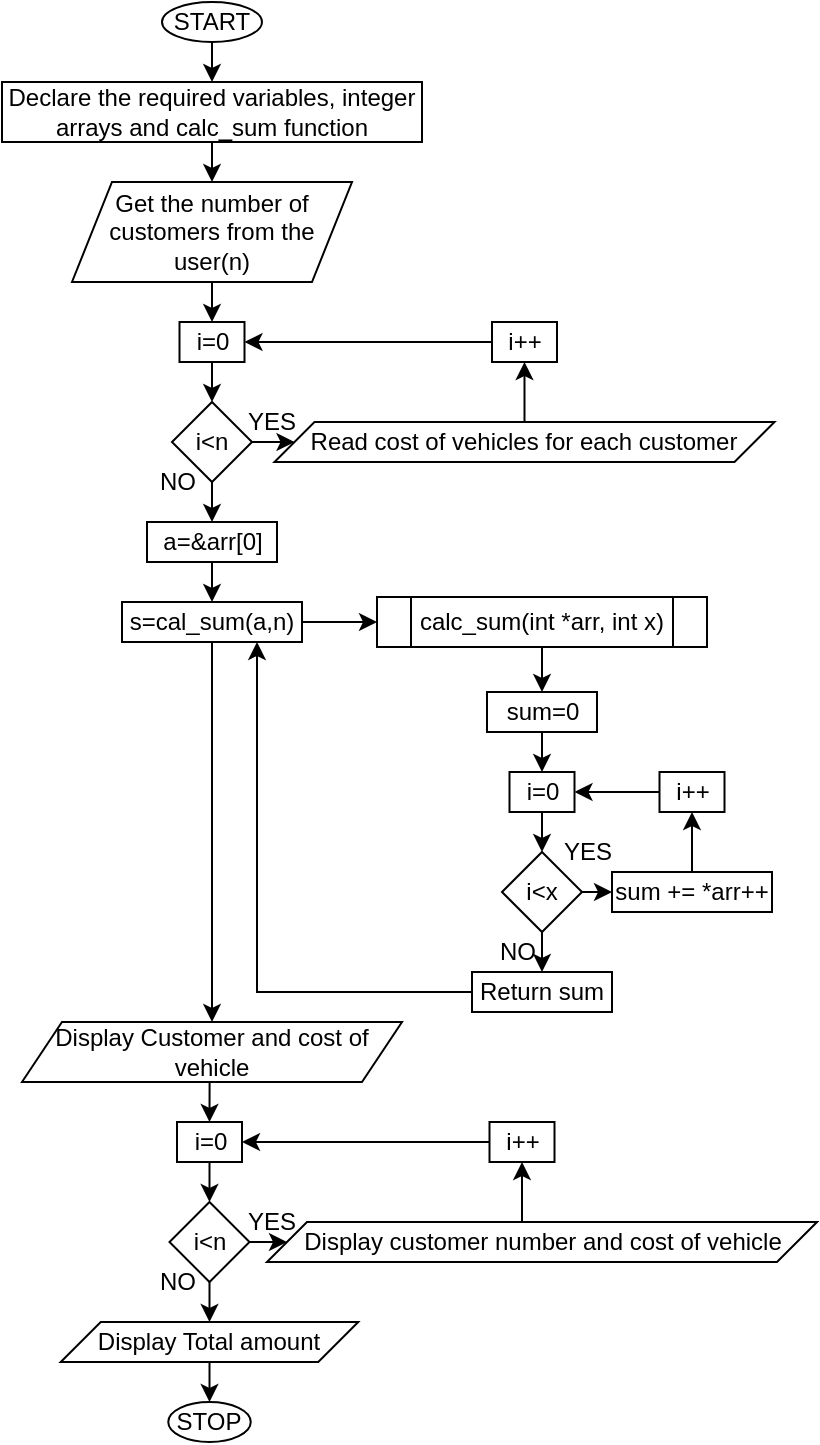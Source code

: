 <mxfile version="15.4.0" type="device"><diagram id="mGnMG-8pYsbZkRZTD54H" name="Page-1"><mxGraphModel dx="1038" dy="599" grid="1" gridSize="10" guides="1" tooltips="1" connect="1" arrows="1" fold="1" page="1" pageScale="1" pageWidth="850" pageHeight="1100" math="0" shadow="0"><root><mxCell id="0"/><mxCell id="1" parent="0"/><mxCell id="8LuUSsLpAGfLAY81BbbV-3" style="edgeStyle=orthogonalEdgeStyle;rounded=0;orthogonalLoop=1;jettySize=auto;html=1;exitX=0.5;exitY=1;exitDx=0;exitDy=0;entryX=0.5;entryY=0;entryDx=0;entryDy=0;" parent="1" source="8LuUSsLpAGfLAY81BbbV-1" target="8LuUSsLpAGfLAY81BbbV-2" edge="1"><mxGeometry relative="1" as="geometry"/></mxCell><mxCell id="8LuUSsLpAGfLAY81BbbV-1" value="START" style="ellipse;whiteSpace=wrap;html=1;" parent="1" vertex="1"><mxGeometry x="175" y="150" width="50" height="20" as="geometry"/></mxCell><mxCell id="8LuUSsLpAGfLAY81BbbV-5" style="edgeStyle=orthogonalEdgeStyle;rounded=0;orthogonalLoop=1;jettySize=auto;html=1;exitX=0.5;exitY=1;exitDx=0;exitDy=0;entryX=0.5;entryY=0;entryDx=0;entryDy=0;" parent="1" source="8LuUSsLpAGfLAY81BbbV-2" target="8LuUSsLpAGfLAY81BbbV-4" edge="1"><mxGeometry relative="1" as="geometry"/></mxCell><mxCell id="8LuUSsLpAGfLAY81BbbV-2" value="&lt;span lang=&quot;EN&quot;&gt;&lt;font style=&quot;font-size: 12px&quot;&gt;Declare the required variables, integer arrays and calc_sum function&lt;/font&gt;&lt;/span&gt;" style="rounded=0;whiteSpace=wrap;html=1;" parent="1" vertex="1"><mxGeometry x="95" y="190" width="210" height="30" as="geometry"/></mxCell><mxCell id="8LuUSsLpAGfLAY81BbbV-31" style="edgeStyle=orthogonalEdgeStyle;rounded=0;orthogonalLoop=1;jettySize=auto;html=1;exitX=0.5;exitY=1;exitDx=0;exitDy=0;entryX=0.5;entryY=0;entryDx=0;entryDy=0;" parent="1" source="8LuUSsLpAGfLAY81BbbV-4" target="8LuUSsLpAGfLAY81BbbV-22" edge="1"><mxGeometry relative="1" as="geometry"/></mxCell><mxCell id="8LuUSsLpAGfLAY81BbbV-4" value="&lt;span lang=&quot;EN&quot;&gt;&lt;font style=&quot;font-size: 12px&quot;&gt;Get the number of customers from the user(n)&lt;/font&gt;&lt;/span&gt;" style="shape=parallelogram;perimeter=parallelogramPerimeter;whiteSpace=wrap;html=1;fixedSize=1;" parent="1" vertex="1"><mxGeometry x="130" y="240" width="140" height="50" as="geometry"/></mxCell><mxCell id="8LuUSsLpAGfLAY81BbbV-9" style="edgeStyle=orthogonalEdgeStyle;rounded=0;orthogonalLoop=1;jettySize=auto;html=1;exitX=0.5;exitY=1;exitDx=0;exitDy=0;entryX=0.5;entryY=0;entryDx=0;entryDy=0;" parent="1" source="8LuUSsLpAGfLAY81BbbV-6" target="8LuUSsLpAGfLAY81BbbV-8" edge="1"><mxGeometry relative="1" as="geometry"/></mxCell><mxCell id="8LuUSsLpAGfLAY81BbbV-6" value="&lt;font style=&quot;font-size: 12px&quot;&gt;calc_sum(int *arr, int x)&lt;/font&gt;" style="shape=process;whiteSpace=wrap;html=1;backgroundOutline=1;" parent="1" vertex="1"><mxGeometry x="282.5" y="447.5" width="165" height="25" as="geometry"/></mxCell><mxCell id="8LuUSsLpAGfLAY81BbbV-11" style="edgeStyle=orthogonalEdgeStyle;rounded=0;orthogonalLoop=1;jettySize=auto;html=1;exitX=0.5;exitY=1;exitDx=0;exitDy=0;entryX=0.5;entryY=0;entryDx=0;entryDy=0;" parent="1" source="8LuUSsLpAGfLAY81BbbV-8" target="8LuUSsLpAGfLAY81BbbV-10" edge="1"><mxGeometry relative="1" as="geometry"/></mxCell><mxCell id="8LuUSsLpAGfLAY81BbbV-8" value="sum=0" style="rounded=0;whiteSpace=wrap;html=1;" parent="1" vertex="1"><mxGeometry x="337.5" y="495" width="55" height="20" as="geometry"/></mxCell><mxCell id="8LuUSsLpAGfLAY81BbbV-13" style="edgeStyle=orthogonalEdgeStyle;rounded=0;orthogonalLoop=1;jettySize=auto;html=1;exitX=0.5;exitY=1;exitDx=0;exitDy=0;entryX=0.5;entryY=0;entryDx=0;entryDy=0;" parent="1" source="8LuUSsLpAGfLAY81BbbV-10" target="8LuUSsLpAGfLAY81BbbV-12" edge="1"><mxGeometry relative="1" as="geometry"/></mxCell><mxCell id="8LuUSsLpAGfLAY81BbbV-10" value="i=0" style="rounded=0;whiteSpace=wrap;html=1;" parent="1" vertex="1"><mxGeometry x="348.75" y="535" width="32.5" height="20" as="geometry"/></mxCell><mxCell id="8LuUSsLpAGfLAY81BbbV-15" style="edgeStyle=orthogonalEdgeStyle;rounded=0;orthogonalLoop=1;jettySize=auto;html=1;exitX=1;exitY=0.5;exitDx=0;exitDy=0;entryX=0;entryY=0.5;entryDx=0;entryDy=0;" parent="1" source="8LuUSsLpAGfLAY81BbbV-12" target="8LuUSsLpAGfLAY81BbbV-14" edge="1"><mxGeometry relative="1" as="geometry"/></mxCell><mxCell id="8LuUSsLpAGfLAY81BbbV-20" style="edgeStyle=orthogonalEdgeStyle;rounded=0;orthogonalLoop=1;jettySize=auto;html=1;exitX=0.5;exitY=1;exitDx=0;exitDy=0;entryX=0.5;entryY=0;entryDx=0;entryDy=0;" parent="1" source="8LuUSsLpAGfLAY81BbbV-12" edge="1"><mxGeometry relative="1" as="geometry"><mxPoint x="365" y="635" as="targetPoint"/></mxGeometry></mxCell><mxCell id="8LuUSsLpAGfLAY81BbbV-12" value="i&amp;lt;x" style="rhombus;whiteSpace=wrap;html=1;" parent="1" vertex="1"><mxGeometry x="345" y="575" width="40" height="40" as="geometry"/></mxCell><mxCell id="8LuUSsLpAGfLAY81BbbV-18" style="edgeStyle=orthogonalEdgeStyle;rounded=0;orthogonalLoop=1;jettySize=auto;html=1;exitX=0.5;exitY=0;exitDx=0;exitDy=0;entryX=0.5;entryY=1;entryDx=0;entryDy=0;" parent="1" source="8LuUSsLpAGfLAY81BbbV-14" target="8LuUSsLpAGfLAY81BbbV-16" edge="1"><mxGeometry relative="1" as="geometry"/></mxCell><mxCell id="8LuUSsLpAGfLAY81BbbV-14" value="sum += *arr++" style="rounded=0;whiteSpace=wrap;html=1;" parent="1" vertex="1"><mxGeometry x="400" y="585" width="80" height="20" as="geometry"/></mxCell><mxCell id="8LuUSsLpAGfLAY81BbbV-17" style="edgeStyle=orthogonalEdgeStyle;rounded=0;orthogonalLoop=1;jettySize=auto;html=1;exitX=0;exitY=0.5;exitDx=0;exitDy=0;" parent="1" source="8LuUSsLpAGfLAY81BbbV-16" target="8LuUSsLpAGfLAY81BbbV-10" edge="1"><mxGeometry relative="1" as="geometry"/></mxCell><mxCell id="8LuUSsLpAGfLAY81BbbV-16" value="i++" style="rounded=0;whiteSpace=wrap;html=1;" parent="1" vertex="1"><mxGeometry x="423.75" y="535" width="32.5" height="20" as="geometry"/></mxCell><mxCell id="8LuUSsLpAGfLAY81BbbV-38" style="edgeStyle=orthogonalEdgeStyle;rounded=0;orthogonalLoop=1;jettySize=auto;html=1;exitX=0;exitY=0.5;exitDx=0;exitDy=0;entryX=0.75;entryY=1;entryDx=0;entryDy=0;" parent="1" source="8LuUSsLpAGfLAY81BbbV-19" target="8LuUSsLpAGfLAY81BbbV-32" edge="1"><mxGeometry relative="1" as="geometry"/></mxCell><mxCell id="8LuUSsLpAGfLAY81BbbV-19" value="Return sum" style="rounded=0;whiteSpace=wrap;html=1;" parent="1" vertex="1"><mxGeometry x="330" y="635" width="70" height="20" as="geometry"/></mxCell><mxCell id="8LuUSsLpAGfLAY81BbbV-30" style="edgeStyle=orthogonalEdgeStyle;rounded=0;orthogonalLoop=1;jettySize=auto;html=1;exitX=0.5;exitY=1;exitDx=0;exitDy=0;entryX=0.5;entryY=0;entryDx=0;entryDy=0;" parent="1" source="8LuUSsLpAGfLAY81BbbV-22" target="8LuUSsLpAGfLAY81BbbV-23" edge="1"><mxGeometry relative="1" as="geometry"/></mxCell><mxCell id="8LuUSsLpAGfLAY81BbbV-22" value="i=0" style="rounded=0;whiteSpace=wrap;html=1;" parent="1" vertex="1"><mxGeometry x="183.75" y="310" width="32.5" height="20" as="geometry"/></mxCell><mxCell id="8LuUSsLpAGfLAY81BbbV-27" style="edgeStyle=orthogonalEdgeStyle;rounded=0;orthogonalLoop=1;jettySize=auto;html=1;exitX=1;exitY=0.5;exitDx=0;exitDy=0;entryX=0;entryY=0.5;entryDx=0;entryDy=0;" parent="1" source="8LuUSsLpAGfLAY81BbbV-23" target="8LuUSsLpAGfLAY81BbbV-25" edge="1"><mxGeometry relative="1" as="geometry"/></mxCell><mxCell id="8LuUSsLpAGfLAY81BbbV-35" style="edgeStyle=orthogonalEdgeStyle;rounded=0;orthogonalLoop=1;jettySize=auto;html=1;exitX=0.5;exitY=1;exitDx=0;exitDy=0;entryX=0.5;entryY=0;entryDx=0;entryDy=0;" parent="1" source="8LuUSsLpAGfLAY81BbbV-23" target="8LuUSsLpAGfLAY81BbbV-34" edge="1"><mxGeometry relative="1" as="geometry"/></mxCell><mxCell id="8LuUSsLpAGfLAY81BbbV-23" value="i&amp;lt;n" style="rhombus;whiteSpace=wrap;html=1;" parent="1" vertex="1"><mxGeometry x="180" y="350" width="40" height="40" as="geometry"/></mxCell><mxCell id="8LuUSsLpAGfLAY81BbbV-29" style="edgeStyle=orthogonalEdgeStyle;rounded=0;orthogonalLoop=1;jettySize=auto;html=1;exitX=0;exitY=0.5;exitDx=0;exitDy=0;entryX=1;entryY=0.5;entryDx=0;entryDy=0;" parent="1" source="8LuUSsLpAGfLAY81BbbV-24" target="8LuUSsLpAGfLAY81BbbV-22" edge="1"><mxGeometry relative="1" as="geometry"/></mxCell><mxCell id="8LuUSsLpAGfLAY81BbbV-24" value="i++" style="rounded=0;whiteSpace=wrap;html=1;" parent="1" vertex="1"><mxGeometry x="340" y="310" width="32.5" height="20" as="geometry"/></mxCell><mxCell id="8LuUSsLpAGfLAY81BbbV-28" style="edgeStyle=orthogonalEdgeStyle;rounded=0;orthogonalLoop=1;jettySize=auto;html=1;exitX=0.5;exitY=0;exitDx=0;exitDy=0;entryX=0.5;entryY=1;entryDx=0;entryDy=0;" parent="1" source="8LuUSsLpAGfLAY81BbbV-25" target="8LuUSsLpAGfLAY81BbbV-24" edge="1"><mxGeometry relative="1" as="geometry"/></mxCell><mxCell id="8LuUSsLpAGfLAY81BbbV-25" value="Read cost of vehicles for each customer" style="shape=parallelogram;perimeter=parallelogramPerimeter;whiteSpace=wrap;html=1;fixedSize=1;" parent="1" vertex="1"><mxGeometry x="231.25" y="360" width="250" height="20" as="geometry"/></mxCell><mxCell id="8LuUSsLpAGfLAY81BbbV-41" style="edgeStyle=orthogonalEdgeStyle;rounded=0;orthogonalLoop=1;jettySize=auto;html=1;exitX=0.5;exitY=1;exitDx=0;exitDy=0;entryX=0.5;entryY=0;entryDx=0;entryDy=0;" parent="1" source="8LuUSsLpAGfLAY81BbbV-32" target="8LuUSsLpAGfLAY81BbbV-40" edge="1"><mxGeometry relative="1" as="geometry"/></mxCell><mxCell id="CM0b5gzFKqCGJaMV9i16-5" style="edgeStyle=orthogonalEdgeStyle;rounded=0;orthogonalLoop=1;jettySize=auto;html=1;exitX=1;exitY=0.5;exitDx=0;exitDy=0;" edge="1" parent="1" source="8LuUSsLpAGfLAY81BbbV-32" target="8LuUSsLpAGfLAY81BbbV-6"><mxGeometry relative="1" as="geometry"/></mxCell><mxCell id="8LuUSsLpAGfLAY81BbbV-32" value="s=cal_sum(a,n)" style="rounded=0;whiteSpace=wrap;html=1;" parent="1" vertex="1"><mxGeometry x="155" y="450" width="90" height="20" as="geometry"/></mxCell><mxCell id="8LuUSsLpAGfLAY81BbbV-36" style="edgeStyle=orthogonalEdgeStyle;rounded=0;orthogonalLoop=1;jettySize=auto;html=1;exitX=0.5;exitY=1;exitDx=0;exitDy=0;entryX=0.5;entryY=0;entryDx=0;entryDy=0;" parent="1" source="8LuUSsLpAGfLAY81BbbV-34" target="8LuUSsLpAGfLAY81BbbV-32" edge="1"><mxGeometry relative="1" as="geometry"/></mxCell><mxCell id="8LuUSsLpAGfLAY81BbbV-34" value="a=&amp;amp;arr[0]" style="rounded=0;whiteSpace=wrap;html=1;" parent="1" vertex="1"><mxGeometry x="167.5" y="410" width="65" height="20" as="geometry"/></mxCell><mxCell id="8LuUSsLpAGfLAY81BbbV-51" style="edgeStyle=orthogonalEdgeStyle;rounded=0;orthogonalLoop=1;jettySize=auto;html=1;exitX=0.5;exitY=1;exitDx=0;exitDy=0;entryX=0.5;entryY=0;entryDx=0;entryDy=0;" parent="1" source="8LuUSsLpAGfLAY81BbbV-40" target="8LuUSsLpAGfLAY81BbbV-44" edge="1"><mxGeometry relative="1" as="geometry"/></mxCell><mxCell id="8LuUSsLpAGfLAY81BbbV-40" value="Display Customer and cost of vehicle" style="shape=parallelogram;perimeter=parallelogramPerimeter;whiteSpace=wrap;html=1;fixedSize=1;" parent="1" vertex="1"><mxGeometry x="105" y="660" width="190" height="30" as="geometry"/></mxCell><mxCell id="8LuUSsLpAGfLAY81BbbV-43" style="edgeStyle=orthogonalEdgeStyle;rounded=0;orthogonalLoop=1;jettySize=auto;html=1;exitX=0.5;exitY=1;exitDx=0;exitDy=0;entryX=0.5;entryY=0;entryDx=0;entryDy=0;" parent="1" source="8LuUSsLpAGfLAY81BbbV-44" target="8LuUSsLpAGfLAY81BbbV-46" edge="1"><mxGeometry relative="1" as="geometry"/></mxCell><mxCell id="8LuUSsLpAGfLAY81BbbV-44" value="i=0" style="rounded=0;whiteSpace=wrap;html=1;" parent="1" vertex="1"><mxGeometry x="182.5" y="710" width="32.5" height="20" as="geometry"/></mxCell><mxCell id="8LuUSsLpAGfLAY81BbbV-45" style="edgeStyle=orthogonalEdgeStyle;rounded=0;orthogonalLoop=1;jettySize=auto;html=1;exitX=1;exitY=0.5;exitDx=0;exitDy=0;entryX=0;entryY=0.5;entryDx=0;entryDy=0;" parent="1" source="8LuUSsLpAGfLAY81BbbV-46" target="8LuUSsLpAGfLAY81BbbV-50" edge="1"><mxGeometry relative="1" as="geometry"/></mxCell><mxCell id="8LuUSsLpAGfLAY81BbbV-53" style="edgeStyle=orthogonalEdgeStyle;rounded=0;orthogonalLoop=1;jettySize=auto;html=1;exitX=0.5;exitY=1;exitDx=0;exitDy=0;entryX=0.5;entryY=0;entryDx=0;entryDy=0;" parent="1" source="8LuUSsLpAGfLAY81BbbV-46" target="8LuUSsLpAGfLAY81BbbV-52" edge="1"><mxGeometry relative="1" as="geometry"/></mxCell><mxCell id="8LuUSsLpAGfLAY81BbbV-46" value="i&amp;lt;n" style="rhombus;whiteSpace=wrap;html=1;" parent="1" vertex="1"><mxGeometry x="178.75" y="750" width="40" height="40" as="geometry"/></mxCell><mxCell id="8LuUSsLpAGfLAY81BbbV-47" style="edgeStyle=orthogonalEdgeStyle;rounded=0;orthogonalLoop=1;jettySize=auto;html=1;exitX=0;exitY=0.5;exitDx=0;exitDy=0;entryX=1;entryY=0.5;entryDx=0;entryDy=0;" parent="1" source="8LuUSsLpAGfLAY81BbbV-48" target="8LuUSsLpAGfLAY81BbbV-44" edge="1"><mxGeometry relative="1" as="geometry"/></mxCell><mxCell id="8LuUSsLpAGfLAY81BbbV-48" value="i++" style="rounded=0;whiteSpace=wrap;html=1;" parent="1" vertex="1"><mxGeometry x="338.75" y="710" width="32.5" height="20" as="geometry"/></mxCell><mxCell id="8LuUSsLpAGfLAY81BbbV-49" style="edgeStyle=orthogonalEdgeStyle;rounded=0;orthogonalLoop=1;jettySize=auto;html=1;exitX=0.5;exitY=0;exitDx=0;exitDy=0;entryX=0.5;entryY=1;entryDx=0;entryDy=0;" parent="1" source="8LuUSsLpAGfLAY81BbbV-50" target="8LuUSsLpAGfLAY81BbbV-48" edge="1"><mxGeometry relative="1" as="geometry"/></mxCell><mxCell id="8LuUSsLpAGfLAY81BbbV-50" value="Display customer number and cost of vehicle" style="shape=parallelogram;perimeter=parallelogramPerimeter;whiteSpace=wrap;html=1;fixedSize=1;" parent="1" vertex="1"><mxGeometry x="227.5" y="760" width="275" height="20" as="geometry"/></mxCell><mxCell id="8LuUSsLpAGfLAY81BbbV-55" style="edgeStyle=orthogonalEdgeStyle;rounded=0;orthogonalLoop=1;jettySize=auto;html=1;exitX=0.5;exitY=1;exitDx=0;exitDy=0;entryX=0.5;entryY=0;entryDx=0;entryDy=0;" parent="1" source="8LuUSsLpAGfLAY81BbbV-52" target="8LuUSsLpAGfLAY81BbbV-54" edge="1"><mxGeometry relative="1" as="geometry"/></mxCell><mxCell id="8LuUSsLpAGfLAY81BbbV-52" value="Display Total amount" style="shape=parallelogram;perimeter=parallelogramPerimeter;whiteSpace=wrap;html=1;fixedSize=1;" parent="1" vertex="1"><mxGeometry x="124.38" y="810" width="148.75" height="20" as="geometry"/></mxCell><mxCell id="8LuUSsLpAGfLAY81BbbV-54" value="STOP" style="ellipse;whiteSpace=wrap;html=1;" parent="1" vertex="1"><mxGeometry x="178.13" y="850" width="41.25" height="20" as="geometry"/></mxCell><mxCell id="CM0b5gzFKqCGJaMV9i16-1" value="YES" style="text;html=1;strokeColor=none;fillColor=none;align=center;verticalAlign=middle;whiteSpace=wrap;rounded=0;" vertex="1" parent="1"><mxGeometry x="215" y="350" width="30" height="20" as="geometry"/></mxCell><mxCell id="CM0b5gzFKqCGJaMV9i16-2" value="NO" style="text;html=1;strokeColor=none;fillColor=none;align=center;verticalAlign=middle;whiteSpace=wrap;rounded=0;" vertex="1" parent="1"><mxGeometry x="167.5" y="380" width="30" height="20" as="geometry"/></mxCell><mxCell id="CM0b5gzFKqCGJaMV9i16-3" value="YES" style="text;html=1;strokeColor=none;fillColor=none;align=center;verticalAlign=middle;whiteSpace=wrap;rounded=0;" vertex="1" parent="1"><mxGeometry x="372.5" y="565" width="30" height="20" as="geometry"/></mxCell><mxCell id="CM0b5gzFKqCGJaMV9i16-4" value="NO" style="text;html=1;strokeColor=none;fillColor=none;align=center;verticalAlign=middle;whiteSpace=wrap;rounded=0;" vertex="1" parent="1"><mxGeometry x="337.5" y="615" width="30" height="20" as="geometry"/></mxCell><mxCell id="CM0b5gzFKqCGJaMV9i16-6" value="YES" style="text;html=1;strokeColor=none;fillColor=none;align=center;verticalAlign=middle;whiteSpace=wrap;rounded=0;" vertex="1" parent="1"><mxGeometry x="215" y="750" width="30" height="20" as="geometry"/></mxCell><mxCell id="CM0b5gzFKqCGJaMV9i16-7" value="NO" style="text;html=1;strokeColor=none;fillColor=none;align=center;verticalAlign=middle;whiteSpace=wrap;rounded=0;" vertex="1" parent="1"><mxGeometry x="167.5" y="780" width="30" height="20" as="geometry"/></mxCell></root></mxGraphModel></diagram></mxfile>